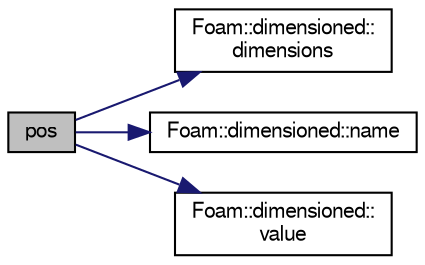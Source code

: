 digraph "pos"
{
  bgcolor="transparent";
  edge [fontname="FreeSans",fontsize="10",labelfontname="FreeSans",labelfontsize="10"];
  node [fontname="FreeSans",fontsize="10",shape=record];
  rankdir="LR";
  Node35772 [label="pos",height=0.2,width=0.4,color="black", fillcolor="grey75", style="filled", fontcolor="black"];
  Node35772 -> Node35773 [color="midnightblue",fontsize="10",style="solid",fontname="FreeSans"];
  Node35773 [label="Foam::dimensioned::\ldimensions",height=0.2,width=0.4,color="black",URL="$a26366.html#a512673c2674ca2d38885f1bb5f6994fb",tooltip="Return const reference to dimensions. "];
  Node35772 -> Node35774 [color="midnightblue",fontsize="10",style="solid",fontname="FreeSans"];
  Node35774 [label="Foam::dimensioned::name",height=0.2,width=0.4,color="black",URL="$a26366.html#ade4113569ef0db70665fded275a5e38e",tooltip="Return const reference to name. "];
  Node35772 -> Node35775 [color="midnightblue",fontsize="10",style="solid",fontname="FreeSans"];
  Node35775 [label="Foam::dimensioned::\lvalue",height=0.2,width=0.4,color="black",URL="$a26366.html#a7948200a26c85fc3a83ffa510a91d668",tooltip="Return const reference to value. "];
}
